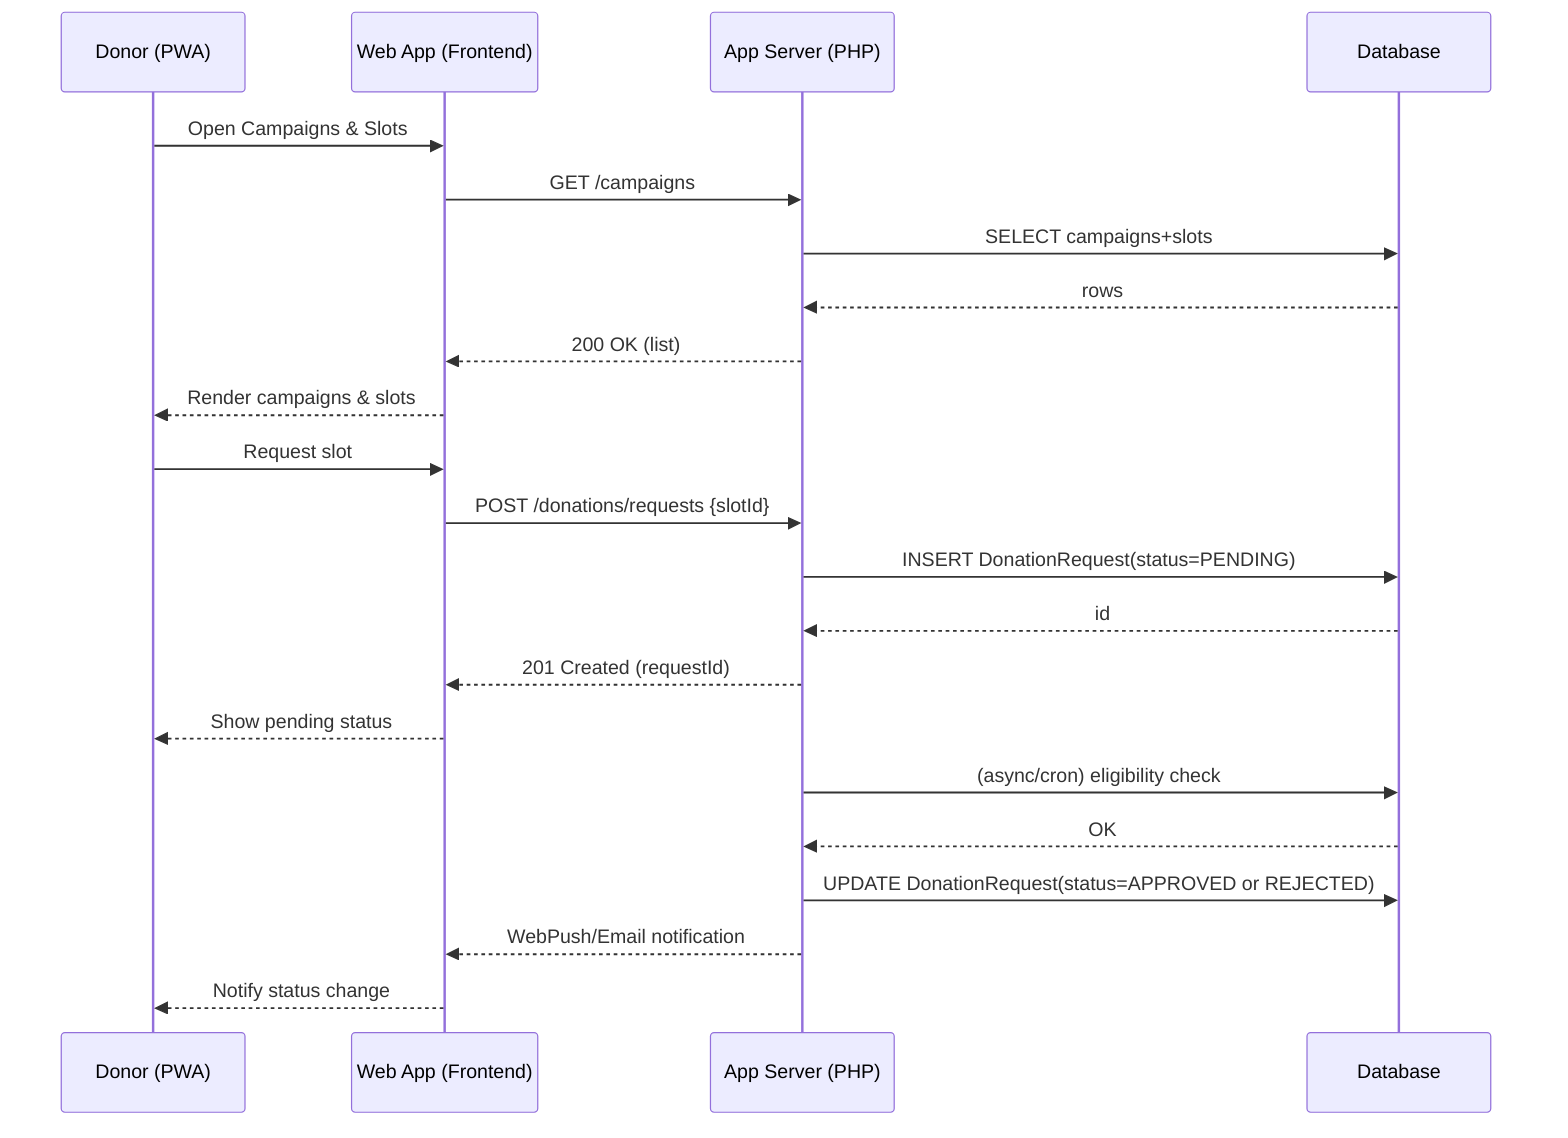 sequenceDiagram
    participant D as Donor (PWA)
    participant W as Web App (Frontend)
    participant A as App Server (PHP)
    participant DB as Database

    D->>W: Open Campaigns & Slots
    W->>A: GET /campaigns
    A->>DB: SELECT campaigns+slots
    DB-->>A: rows
    A-->>W: 200 OK (list)
    W-->>D: Render campaigns & slots

    D->>W: Request slot
    W->>A: POST /donations/requests {slotId}
    A->>DB: INSERT DonationRequest(status=PENDING)
    DB-->>A: id
    A-->>W: 201 Created (requestId)
    W-->>D: Show pending status

    A->>DB: (async/cron) eligibility check
    DB-->>A: OK
    A->>DB: UPDATE DonationRequest(status=APPROVED or REJECTED)
    A-->>W: WebPush/Email notification
    W-->>D: Notify status change